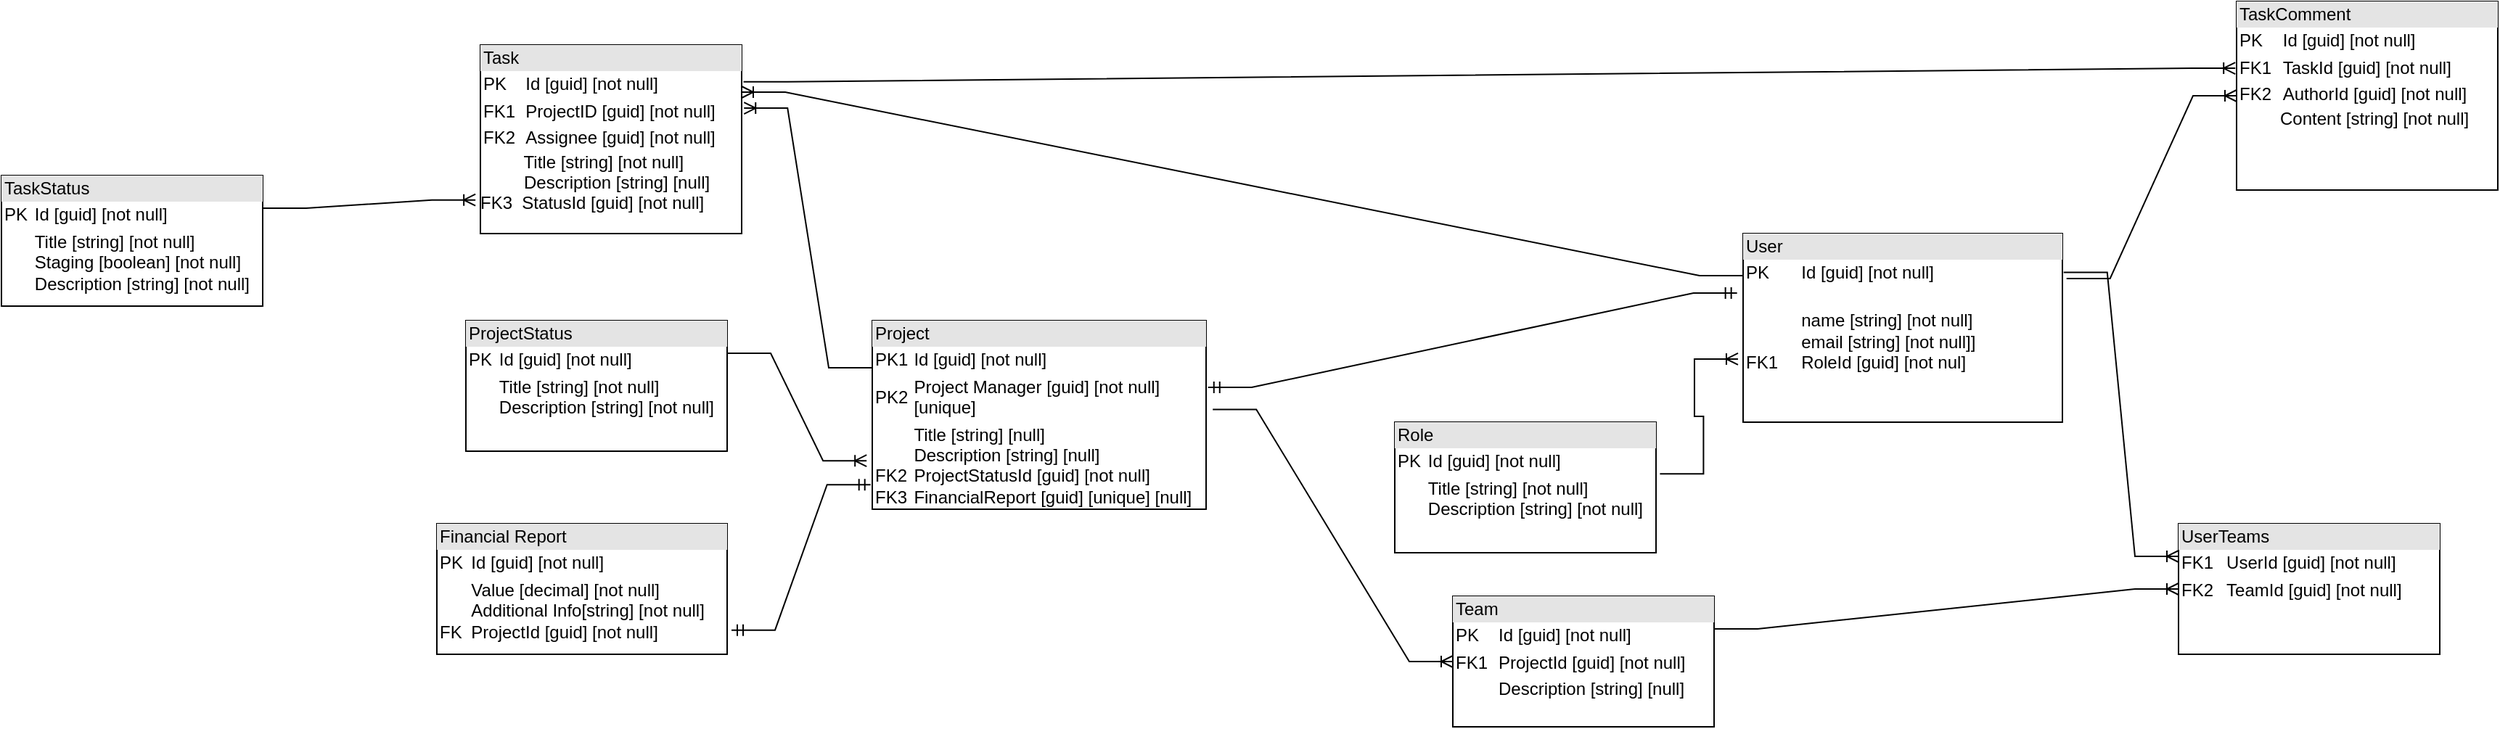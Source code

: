 <mxfile version="22.0.6" type="device">
  <diagram name="Page-1" id="7ksFpmn0JFveJ4g0IwRR">
    <mxGraphModel dx="2318" dy="1932" grid="1" gridSize="10" guides="1" tooltips="1" connect="1" arrows="1" fold="1" page="1" pageScale="1" pageWidth="850" pageHeight="1100" math="0" shadow="0">
      <root>
        <mxCell id="0" />
        <mxCell id="1" parent="0" />
        <mxCell id="Olhvi0J14PPZ46Zdt4Ib-2" value="&lt;div style=&quot;box-sizing:border-box;width:100%;background:#e4e4e4;padding:2px;&quot;&gt;User&lt;/div&gt;&lt;table style=&quot;width:100%;font-size:1em;&quot; cellpadding=&quot;2&quot; cellspacing=&quot;0&quot;&gt;&lt;tbody&gt;&lt;tr&gt;&lt;td&gt;PK&lt;br&gt;&lt;br&gt;&lt;/td&gt;&lt;td&gt;Id [guid] [not null]&lt;br&gt;&lt;br&gt;&lt;/td&gt;&lt;/tr&gt;&lt;tr&gt;&lt;td&gt;&amp;nbsp;&lt;br&gt;&amp;nbsp;&lt;br&gt;FK1&lt;/td&gt;&lt;td&gt;name [string] [not null]&lt;br&gt;email [string] [not null]]&lt;br&gt;RoleId [guid] [not nul]&lt;/td&gt;&lt;/tr&gt;&lt;/tbody&gt;&lt;/table&gt;" style="verticalAlign=top;align=left;overflow=fill;html=1;whiteSpace=wrap;" vertex="1" parent="1">
          <mxGeometry x="700" y="110" width="220" height="130" as="geometry" />
        </mxCell>
        <mxCell id="Olhvi0J14PPZ46Zdt4Ib-3" value="&lt;div style=&quot;box-sizing:border-box;width:100%;background:#e4e4e4;padding:2px;&quot;&gt;ProjectStatus&lt;/div&gt;&lt;table style=&quot;width:100%;font-size:1em;&quot; cellpadding=&quot;2&quot; cellspacing=&quot;0&quot;&gt;&lt;tbody&gt;&lt;tr&gt;&lt;td&gt;PK&lt;/td&gt;&lt;td&gt;Id [guid] [not null]&lt;/td&gt;&lt;/tr&gt;&lt;tr&gt;&lt;td&gt;&lt;br&gt;&lt;/td&gt;&lt;td&gt;Title [string] [not null]&lt;br&gt;Description [string] [not null]&lt;/td&gt;&lt;/tr&gt;&lt;tr&gt;&lt;td&gt;&lt;/td&gt;&lt;td&gt;&lt;br&gt;&lt;/td&gt;&lt;/tr&gt;&lt;/tbody&gt;&lt;/table&gt;" style="verticalAlign=top;align=left;overflow=fill;html=1;whiteSpace=wrap;" vertex="1" parent="1">
          <mxGeometry x="-180" y="170" width="180" height="90" as="geometry" />
        </mxCell>
        <mxCell id="Olhvi0J14PPZ46Zdt4Ib-4" value="&lt;div style=&quot;box-sizing:border-box;width:100%;background:#e4e4e4;padding:2px;&quot;&gt;Task&lt;/div&gt;&lt;table style=&quot;width:100%;font-size:1em;&quot; cellpadding=&quot;2&quot; cellspacing=&quot;0&quot;&gt;&lt;tbody&gt;&lt;tr&gt;&lt;td&gt;PK&lt;/td&gt;&lt;td&gt;Id [guid] [not null]&lt;/td&gt;&lt;/tr&gt;&lt;tr&gt;&lt;td&gt;FK1&lt;/td&gt;&lt;td&gt;ProjectID [guid] [not null]&lt;/td&gt;&lt;/tr&gt;&lt;tr&gt;&lt;td&gt;FK2&lt;/td&gt;&lt;td&gt;Assignee [guid] [not null]&lt;br&gt;&lt;/td&gt;&lt;/tr&gt;&lt;/tbody&gt;&lt;/table&gt;&lt;span style=&quot;white-space: pre;&quot;&gt;&#x9; Title [string] [not null]&lt;/span&gt;&lt;br&gt;&lt;span style=&quot;white-space: pre;&quot;&gt;&#x9;&lt;/span&gt;&amp;nbsp;&lt;span style=&quot;white-space: pre;&quot;&gt;Description [string] [null]&lt;br/&gt;FK3  StatusId [guid] [not null]&lt;br/&gt;&lt;/span&gt;" style="verticalAlign=top;align=left;overflow=fill;html=1;whiteSpace=wrap;" vertex="1" parent="1">
          <mxGeometry x="-170" y="-20" width="180" height="130" as="geometry" />
        </mxCell>
        <mxCell id="Olhvi0J14PPZ46Zdt4Ib-5" value="&lt;div style=&quot;box-sizing:border-box;width:100%;background:#e4e4e4;padding:2px;&quot;&gt;Team&lt;/div&gt;&lt;table style=&quot;width:100%;font-size:1em;&quot; cellpadding=&quot;2&quot; cellspacing=&quot;0&quot;&gt;&lt;tbody&gt;&lt;tr&gt;&lt;td&gt;PK&lt;/td&gt;&lt;td&gt;Id [guid] [not null]&lt;/td&gt;&lt;/tr&gt;&lt;tr&gt;&lt;td&gt;FK1&lt;/td&gt;&lt;td&gt;ProjectId [guid] [not null]&lt;/td&gt;&lt;/tr&gt;&lt;tr&gt;&lt;td&gt;&lt;/td&gt;&lt;td&gt;Description [string] [null]&lt;/td&gt;&lt;/tr&gt;&lt;/tbody&gt;&lt;/table&gt;" style="verticalAlign=top;align=left;overflow=fill;html=1;whiteSpace=wrap;" vertex="1" parent="1">
          <mxGeometry x="500" y="360" width="180" height="90" as="geometry" />
        </mxCell>
        <mxCell id="Olhvi0J14PPZ46Zdt4Ib-7" value="" style="edgeStyle=entityRelationEdgeStyle;fontSize=12;html=1;endArrow=ERmandOne;startArrow=ERmandOne;rounded=0;exitX=1.006;exitY=0.354;exitDx=0;exitDy=0;entryX=-0.019;entryY=0.315;entryDx=0;entryDy=0;exitPerimeter=0;entryPerimeter=0;" edge="1" parent="1" source="Olhvi0J14PPZ46Zdt4Ib-1" target="Olhvi0J14PPZ46Zdt4Ib-2">
          <mxGeometry width="100" height="100" relative="1" as="geometry">
            <mxPoint x="400" y="100" as="sourcePoint" />
            <mxPoint x="500" as="targetPoint" />
          </mxGeometry>
        </mxCell>
        <mxCell id="Olhvi0J14PPZ46Zdt4Ib-12" value="" style="edgeStyle=entityRelationEdgeStyle;fontSize=12;html=1;endArrow=none;rounded=0;entryX=0;entryY=0.25;entryDx=0;entryDy=0;exitX=1.009;exitY=0.335;exitDx=0;exitDy=0;exitPerimeter=0;startArrow=ERoneToMany;startFill=0;endFill=0;" edge="1" parent="1" source="Olhvi0J14PPZ46Zdt4Ib-4" target="Olhvi0J14PPZ46Zdt4Ib-1">
          <mxGeometry width="100" height="100" relative="1" as="geometry">
            <mxPoint x="-20" y="270" as="sourcePoint" />
            <mxPoint x="100" y="350" as="targetPoint" />
            <Array as="points">
              <mxPoint x="60" y="300" />
              <mxPoint x="60" y="290" />
            </Array>
          </mxGeometry>
        </mxCell>
        <mxCell id="Olhvi0J14PPZ46Zdt4Ib-15" value="&lt;div style=&quot;box-sizing:border-box;width:100%;background:#e4e4e4;padding:2px;&quot;&gt;UserTeams&lt;/div&gt;&lt;table style=&quot;width:100%;font-size:1em;&quot; cellpadding=&quot;2&quot; cellspacing=&quot;0&quot;&gt;&lt;tbody&gt;&lt;tr&gt;&lt;td&gt;FK1&lt;/td&gt;&lt;td&gt;UserId [guid] [not null]&lt;/td&gt;&lt;/tr&gt;&lt;tr&gt;&lt;td&gt;FK2&lt;/td&gt;&lt;td&gt;TeamId [guid] [not null]&lt;/td&gt;&lt;/tr&gt;&lt;/tbody&gt;&lt;/table&gt;" style="verticalAlign=top;align=left;overflow=fill;html=1;whiteSpace=wrap;" vertex="1" parent="1">
          <mxGeometry x="1000" y="310" width="180" height="90" as="geometry" />
        </mxCell>
        <mxCell id="Olhvi0J14PPZ46Zdt4Ib-16" value="" style="edgeStyle=entityRelationEdgeStyle;fontSize=12;html=1;endArrow=ERoneToMany;rounded=0;exitX=1;exitY=0.25;exitDx=0;exitDy=0;entryX=0;entryY=0.5;entryDx=0;entryDy=0;" edge="1" parent="1" source="Olhvi0J14PPZ46Zdt4Ib-5" target="Olhvi0J14PPZ46Zdt4Ib-15">
          <mxGeometry width="100" height="100" relative="1" as="geometry">
            <mxPoint x="50" y="-40" as="sourcePoint" />
            <mxPoint x="150" y="-140" as="targetPoint" />
          </mxGeometry>
        </mxCell>
        <mxCell id="Olhvi0J14PPZ46Zdt4Ib-17" value="" style="edgeStyle=entityRelationEdgeStyle;fontSize=12;html=1;endArrow=ERoneToMany;rounded=0;exitX=1.004;exitY=0.206;exitDx=0;exitDy=0;entryX=0;entryY=0.25;entryDx=0;entryDy=0;exitPerimeter=0;" edge="1" parent="1" source="Olhvi0J14PPZ46Zdt4Ib-2" target="Olhvi0J14PPZ46Zdt4Ib-15">
          <mxGeometry width="100" height="100" relative="1" as="geometry">
            <mxPoint x="710" y="-10" as="sourcePoint" />
            <mxPoint x="810" y="-110" as="targetPoint" />
          </mxGeometry>
        </mxCell>
        <mxCell id="Olhvi0J14PPZ46Zdt4Ib-18" value="" style="edgeStyle=entityRelationEdgeStyle;fontSize=12;html=1;endArrow=ERoneToMany;rounded=0;entryX=0;entryY=0.5;entryDx=0;entryDy=0;exitX=1.02;exitY=0.471;exitDx=0;exitDy=0;exitPerimeter=0;" edge="1" parent="1" source="Olhvi0J14PPZ46Zdt4Ib-1" target="Olhvi0J14PPZ46Zdt4Ib-5">
          <mxGeometry width="100" height="100" relative="1" as="geometry">
            <mxPoint x="375" y="260" as="sourcePoint" />
            <mxPoint x="475" y="160" as="targetPoint" />
          </mxGeometry>
        </mxCell>
        <mxCell id="Olhvi0J14PPZ46Zdt4Ib-19" value="&lt;div style=&quot;box-sizing:border-box;width:100%;background:#e4e4e4;padding:2px;&quot;&gt;TaskStatus&lt;/div&gt;&lt;table style=&quot;width:100%;font-size:1em;&quot; cellpadding=&quot;2&quot; cellspacing=&quot;0&quot;&gt;&lt;tbody&gt;&lt;tr&gt;&lt;td&gt;PK&lt;/td&gt;&lt;td&gt;Id [guid] [not null]&lt;/td&gt;&lt;/tr&gt;&lt;tr&gt;&lt;td&gt;&lt;br&gt;&lt;/td&gt;&lt;td&gt;Title [string] [not null]&lt;br&gt;Staging [boolean] [not null]&lt;br&gt;Description [string] [not null]&lt;/td&gt;&lt;/tr&gt;&lt;tr&gt;&lt;td&gt;&lt;/td&gt;&lt;td&gt;&lt;br&gt;&lt;/td&gt;&lt;/tr&gt;&lt;/tbody&gt;&lt;/table&gt;" style="verticalAlign=top;align=left;overflow=fill;html=1;whiteSpace=wrap;" vertex="1" parent="1">
          <mxGeometry x="-500" y="70" width="180" height="90" as="geometry" />
        </mxCell>
        <mxCell id="Olhvi0J14PPZ46Zdt4Ib-20" value="" style="edgeStyle=entityRelationEdgeStyle;fontSize=12;html=1;endArrow=ERoneToMany;rounded=0;entryX=-0.019;entryY=0.822;entryDx=0;entryDy=0;entryPerimeter=0;exitX=1;exitY=0.25;exitDx=0;exitDy=0;" edge="1" parent="1" source="Olhvi0J14PPZ46Zdt4Ib-19" target="Olhvi0J14PPZ46Zdt4Ib-4">
          <mxGeometry width="100" height="100" relative="1" as="geometry">
            <mxPoint x="-240" y="530" as="sourcePoint" />
            <mxPoint x="-140" y="430" as="targetPoint" />
          </mxGeometry>
        </mxCell>
        <mxCell id="Olhvi0J14PPZ46Zdt4Ib-21" value="" style="edgeStyle=entityRelationEdgeStyle;fontSize=12;html=1;endArrow=ERoneToMany;rounded=0;exitX=1;exitY=0.25;exitDx=0;exitDy=0;entryX=-0.017;entryY=0.743;entryDx=0;entryDy=0;entryPerimeter=0;" edge="1" parent="1" source="Olhvi0J14PPZ46Zdt4Ib-3" target="Olhvi0J14PPZ46Zdt4Ib-1">
          <mxGeometry width="100" height="100" relative="1" as="geometry">
            <mxPoint x="70" y="536" as="sourcePoint" />
            <mxPoint x="141" y="360" as="targetPoint" />
            <Array as="points">
              <mxPoint x="495" y="533" />
            </Array>
          </mxGeometry>
        </mxCell>
        <mxCell id="Olhvi0J14PPZ46Zdt4Ib-22" value="&lt;div style=&quot;box-sizing:border-box;width:100%;background:#e4e4e4;padding:2px;&quot;&gt;TaskComment&lt;/div&gt;&lt;table style=&quot;width:100%;font-size:1em;&quot; cellpadding=&quot;2&quot; cellspacing=&quot;0&quot;&gt;&lt;tbody&gt;&lt;tr&gt;&lt;td&gt;PK&lt;/td&gt;&lt;td&gt;Id [guid] [not null]&lt;/td&gt;&lt;/tr&gt;&lt;tr&gt;&lt;td&gt;FK1&lt;/td&gt;&lt;td&gt;TaskId [guid] [not null]&lt;/td&gt;&lt;/tr&gt;&lt;tr&gt;&lt;td&gt;FK2&lt;/td&gt;&lt;td&gt;AuthorId [guid] [not null]&lt;/td&gt;&lt;/tr&gt;&lt;/tbody&gt;&lt;/table&gt;&lt;span style=&quot;white-space: pre;&quot;&gt;&lt;span style=&quot;white-space: pre;&quot;&gt;&#x9; &lt;/span&gt;Content [string] [not null]&lt;br&gt;&lt;/span&gt;" style="verticalAlign=top;align=left;overflow=fill;html=1;whiteSpace=wrap;" vertex="1" parent="1">
          <mxGeometry x="1040" y="-50" width="180" height="130" as="geometry" />
        </mxCell>
        <mxCell id="Olhvi0J14PPZ46Zdt4Ib-23" value="" style="edgeStyle=entityRelationEdgeStyle;fontSize=12;html=1;endArrow=ERoneToMany;rounded=0;entryX=-0.005;entryY=0.354;entryDx=0;entryDy=0;entryPerimeter=0;exitX=1.007;exitY=0.195;exitDx=0;exitDy=0;exitPerimeter=0;" edge="1" parent="1" source="Olhvi0J14PPZ46Zdt4Ib-4" target="Olhvi0J14PPZ46Zdt4Ib-22">
          <mxGeometry width="100" height="100" relative="1" as="geometry">
            <mxPoint x="80" y="410" as="sourcePoint" />
            <mxPoint x="180" y="310" as="targetPoint" />
          </mxGeometry>
        </mxCell>
        <mxCell id="Olhvi0J14PPZ46Zdt4Ib-24" value="" style="edgeStyle=entityRelationEdgeStyle;fontSize=12;html=1;endArrow=ERoneToMany;rounded=0;entryX=0;entryY=0.5;entryDx=0;entryDy=0;exitX=1.013;exitY=0.238;exitDx=0;exitDy=0;exitPerimeter=0;" edge="1" parent="1" source="Olhvi0J14PPZ46Zdt4Ib-2" target="Olhvi0J14PPZ46Zdt4Ib-22">
          <mxGeometry width="100" height="100" relative="1" as="geometry">
            <mxPoint x="670" y="381" as="sourcePoint" />
            <mxPoint x="1339" y="547" as="targetPoint" />
          </mxGeometry>
        </mxCell>
        <mxCell id="Olhvi0J14PPZ46Zdt4Ib-25" value="&lt;div style=&quot;box-sizing:border-box;width:100%;background:#e4e4e4;padding:2px;&quot;&gt;Role&lt;/div&gt;&lt;table style=&quot;width:100%;font-size:1em;&quot; cellpadding=&quot;2&quot; cellspacing=&quot;0&quot;&gt;&lt;tbody&gt;&lt;tr&gt;&lt;td&gt;PK&lt;/td&gt;&lt;td&gt;Id [guid] [not null]&lt;/td&gt;&lt;/tr&gt;&lt;tr&gt;&lt;td&gt;&lt;br&gt;&lt;/td&gt;&lt;td&gt;Title [string] [not null]&lt;br&gt;Description [string] [not null]&lt;/td&gt;&lt;/tr&gt;&lt;tr&gt;&lt;td&gt;&lt;/td&gt;&lt;td&gt;&lt;br&gt;&lt;/td&gt;&lt;/tr&gt;&lt;/tbody&gt;&lt;/table&gt;" style="verticalAlign=top;align=left;overflow=fill;html=1;whiteSpace=wrap;" vertex="1" parent="1">
          <mxGeometry x="460" y="240" width="180" height="90" as="geometry" />
        </mxCell>
        <mxCell id="Olhvi0J14PPZ46Zdt4Ib-26" value="" style="edgeStyle=entityRelationEdgeStyle;fontSize=12;html=1;endArrow=ERoneToMany;rounded=0;entryX=-0.016;entryY=0.665;entryDx=0;entryDy=0;entryPerimeter=0;exitX=1.015;exitY=0.396;exitDx=0;exitDy=0;exitPerimeter=0;" edge="1" parent="1" source="Olhvi0J14PPZ46Zdt4Ib-25" target="Olhvi0J14PPZ46Zdt4Ib-2">
          <mxGeometry width="100" height="100" relative="1" as="geometry">
            <mxPoint x="250" y="716" as="sourcePoint" />
            <mxPoint x="392" y="680" as="targetPoint" />
          </mxGeometry>
        </mxCell>
        <mxCell id="Olhvi0J14PPZ46Zdt4Ib-27" value="&lt;div style=&quot;box-sizing:border-box;width:100%;background:#e4e4e4;padding:2px;&quot;&gt;Financial Report&lt;br&gt;&lt;/div&gt;&lt;table style=&quot;width:100%;font-size:1em;&quot; cellpadding=&quot;2&quot; cellspacing=&quot;0&quot;&gt;&lt;tbody&gt;&lt;tr&gt;&lt;td&gt;PK&lt;/td&gt;&lt;td&gt;Id [guid] [not null]&lt;/td&gt;&lt;/tr&gt;&lt;tr&gt;&lt;td&gt;&lt;br&gt;&lt;br&gt;FK&lt;/td&gt;&lt;td&gt;Value [decimal] [not null]&lt;br&gt;Additional Info[string] [not null]&lt;br&gt;ProjectId [guid] [not null]&lt;/td&gt;&lt;/tr&gt;&lt;tr&gt;&lt;td&gt;&lt;/td&gt;&lt;td&gt;&lt;br&gt;&lt;/td&gt;&lt;/tr&gt;&lt;/tbody&gt;&lt;/table&gt;" style="verticalAlign=top;align=left;overflow=fill;html=1;whiteSpace=wrap;" vertex="1" parent="1">
          <mxGeometry x="-200" y="310" width="200" height="90" as="geometry" />
        </mxCell>
        <mxCell id="Olhvi0J14PPZ46Zdt4Ib-28" value="" style="edgeStyle=entityRelationEdgeStyle;fontSize=12;html=1;endArrow=ERmandOne;startArrow=ERmandOne;rounded=0;exitX=1.015;exitY=0.815;exitDx=0;exitDy=0;exitPerimeter=0;entryX=-0.005;entryY=0.87;entryDx=0;entryDy=0;entryPerimeter=0;" edge="1" parent="1" source="Olhvi0J14PPZ46Zdt4Ib-27" target="Olhvi0J14PPZ46Zdt4Ib-1">
          <mxGeometry width="100" height="100" relative="1" as="geometry">
            <mxPoint x="220" y="110" as="sourcePoint" />
            <mxPoint x="123" y="230" as="targetPoint" />
            <Array as="points">
              <mxPoint x="50" y="300" />
              <mxPoint x="70" y="300" />
            </Array>
          </mxGeometry>
        </mxCell>
        <mxCell id="Olhvi0J14PPZ46Zdt4Ib-1" value="&lt;div style=&quot;box-sizing:border-box;width:100%;background:#e4e4e4;padding:2px;&quot;&gt;Project&lt;/div&gt;&lt;table style=&quot;width:100%;font-size:1em;&quot; cellpadding=&quot;2&quot; cellspacing=&quot;0&quot;&gt;&lt;tbody&gt;&lt;tr&gt;&lt;td&gt;PK1&lt;/td&gt;&lt;td&gt;Id [guid] [not null]&lt;/td&gt;&lt;/tr&gt;&lt;tr&gt;&lt;td&gt;PK2&lt;/td&gt;&lt;td&gt;Project Manager [guid] [not null] [unique]&lt;/td&gt;&lt;/tr&gt;&lt;tr&gt;&lt;td&gt;&lt;br&gt;&lt;br&gt;FK2&lt;br&gt;FK3&lt;/td&gt;&lt;td&gt;Title [string] [null]&lt;br&gt;Description [string] [null]&lt;br&gt;ProjectStatusId [guid] [not null]&lt;br&gt;FinancialReport [guid] [unique] [null]&lt;/td&gt;&lt;/tr&gt;&lt;/tbody&gt;&lt;/table&gt;" style="verticalAlign=top;align=left;overflow=fill;html=1;whiteSpace=wrap;" vertex="1" parent="1">
          <mxGeometry x="100" y="170" width="230" height="130" as="geometry" />
        </mxCell>
        <mxCell id="Olhvi0J14PPZ46Zdt4Ib-33" value="" style="edgeStyle=entityRelationEdgeStyle;fontSize=12;html=1;endArrow=none;rounded=0;entryX=0;entryY=0.25;entryDx=0;entryDy=0;exitX=1;exitY=0.25;exitDx=0;exitDy=0;startArrow=ERoneToMany;startFill=0;endFill=0;" edge="1" parent="1" source="Olhvi0J14PPZ46Zdt4Ib-4">
          <mxGeometry width="100" height="100" relative="1" as="geometry">
            <mxPoint x="612" y="-40" as="sourcePoint" />
            <mxPoint x="700" y="139" as="targetPoint" />
            <Array as="points">
              <mxPoint x="660" y="236" />
              <mxPoint x="660" y="226" />
            </Array>
          </mxGeometry>
        </mxCell>
      </root>
    </mxGraphModel>
  </diagram>
</mxfile>
